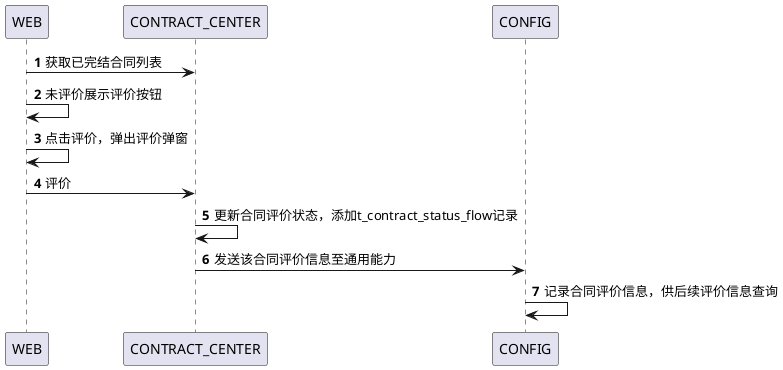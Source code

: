 @startuml
'https://plantuml.com/sequence-diagram

autonumber

WEB ->  CONTRACT_CENTER: 获取已完结合同列表
WEB ->  WEB: 未评价展示评价按钮
WEB ->  WEB: 点击评价，弹出评价弹窗
WEB ->  CONTRACT_CENTER: 评价
CONTRACT_CENTER -> CONTRACT_CENTER :更新合同评价状态，添加t_contract_status_flow记录
CONTRACT_CENTER->CONFIG:发送该合同评价信息至通用能力
CONFIG->CONFIG:记录合同评价信息，供后续评价信息查询


@enduml